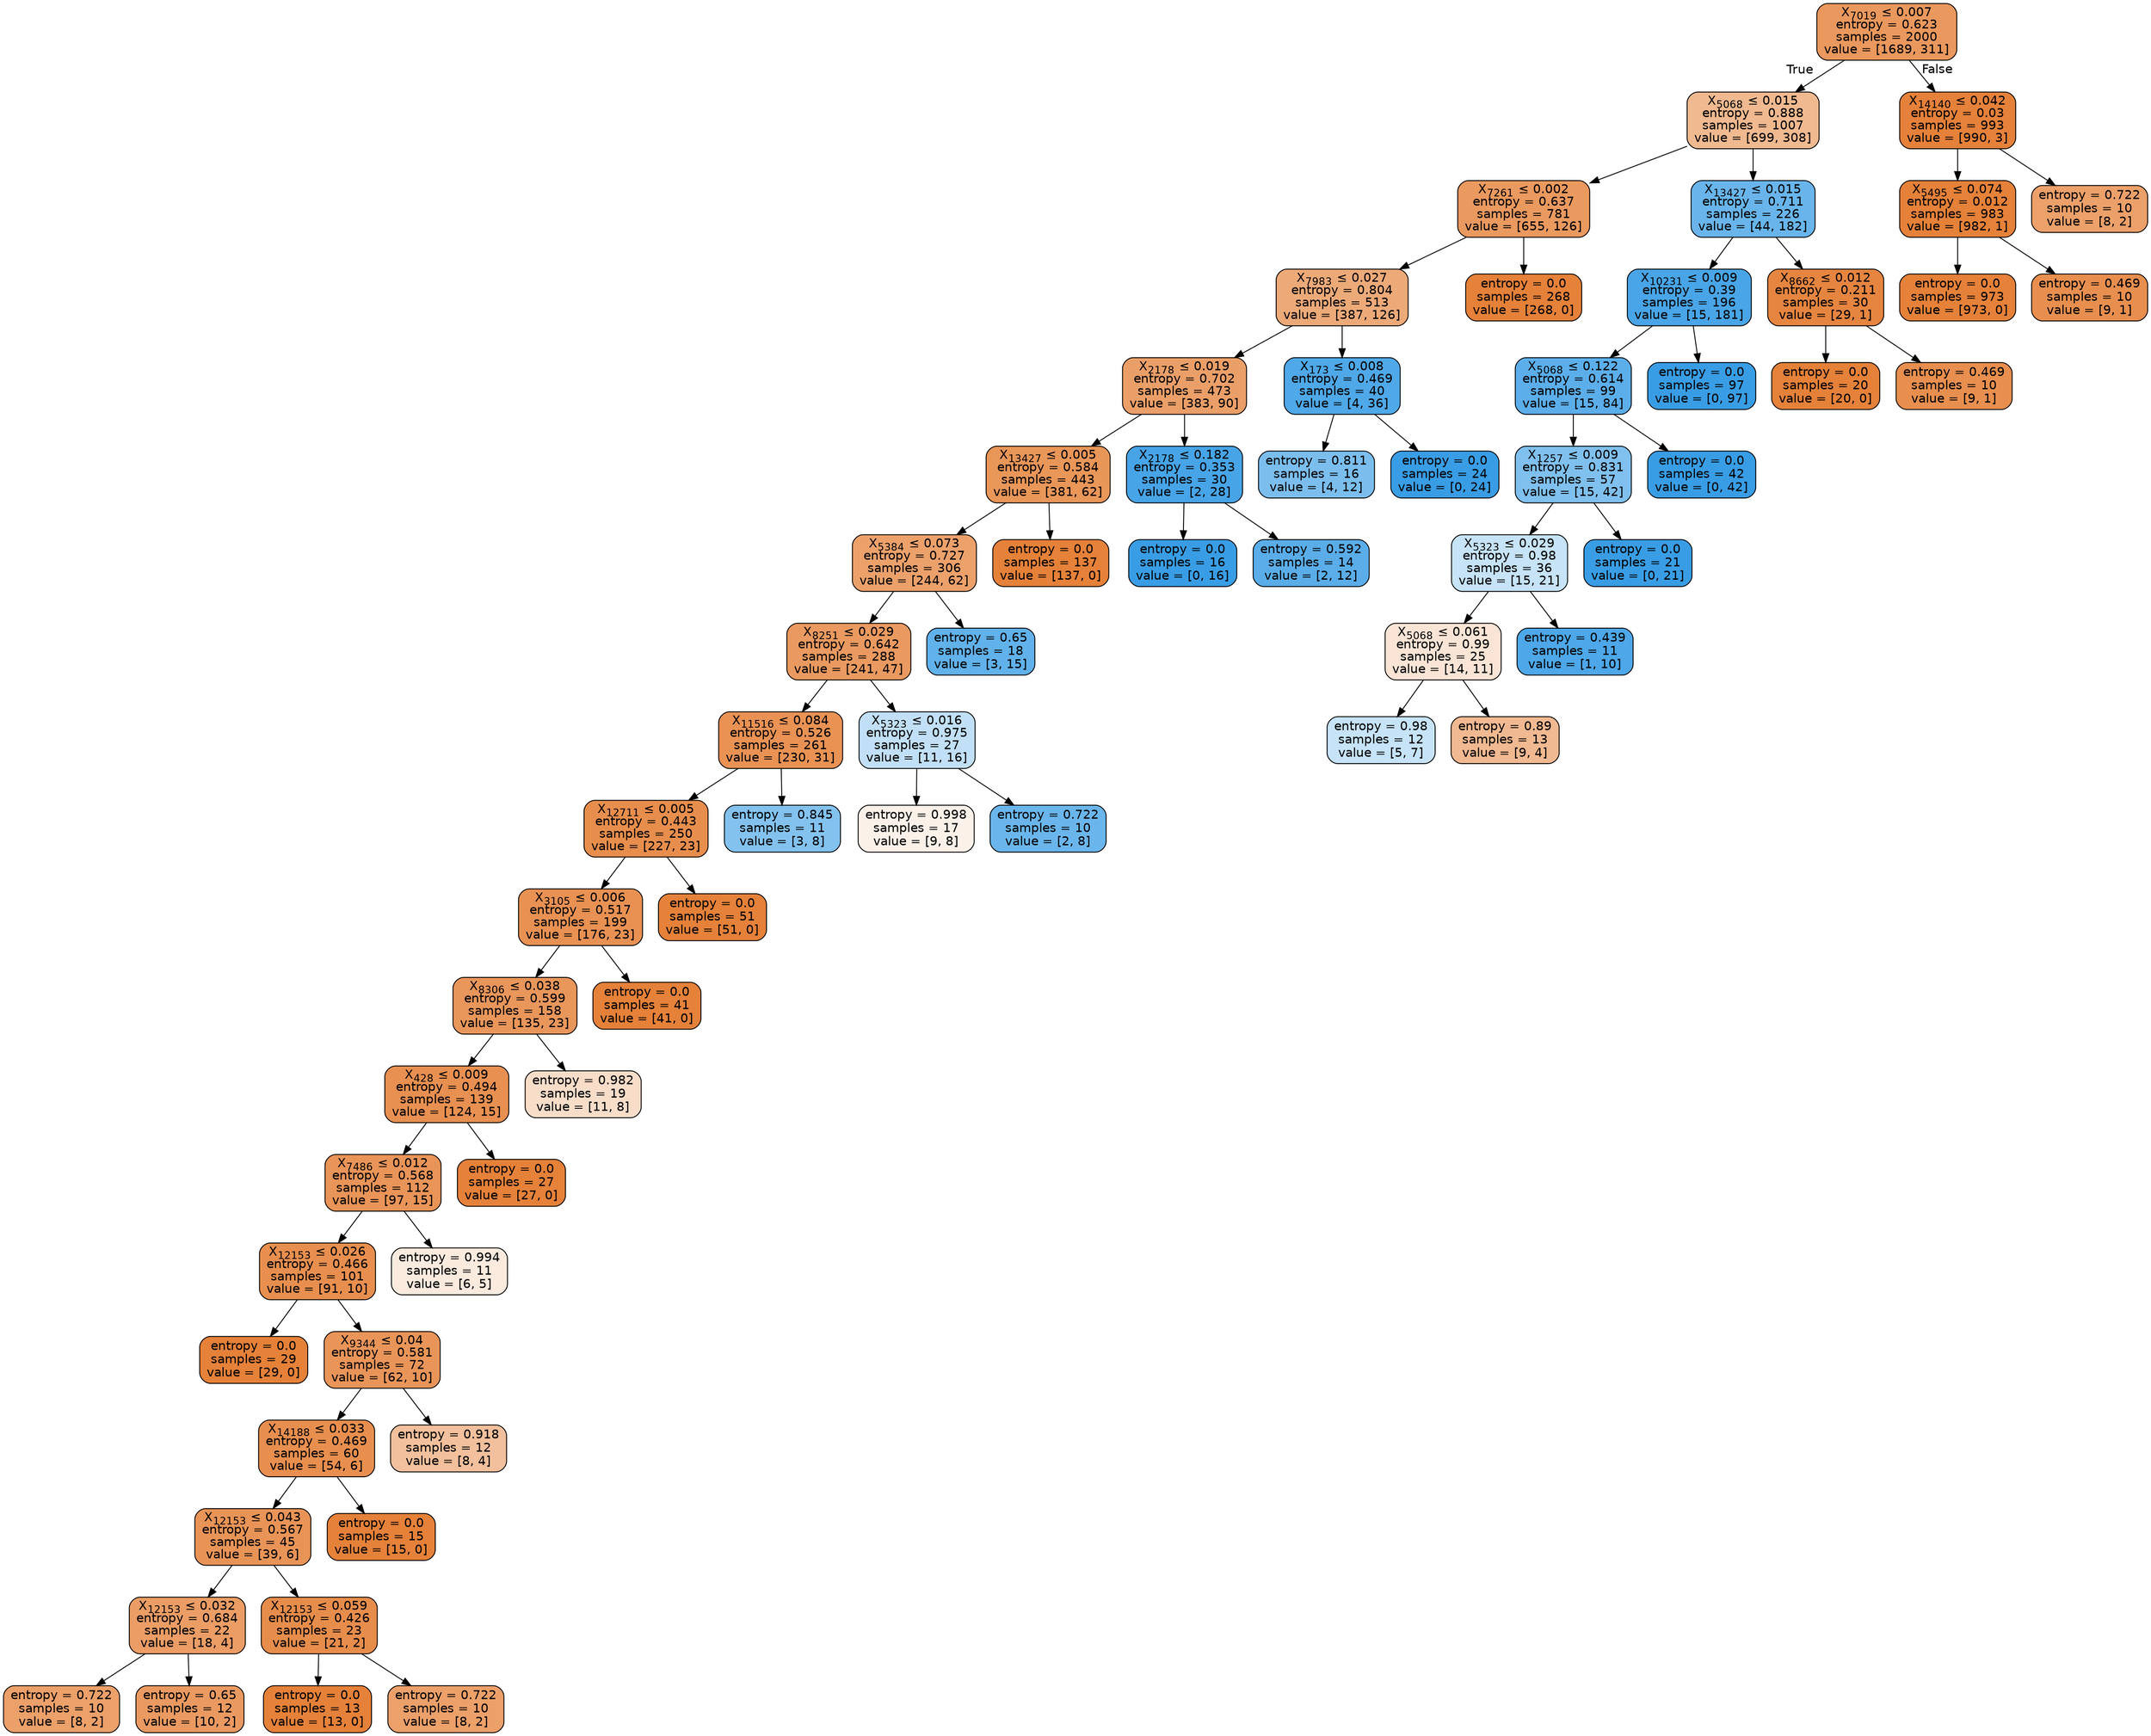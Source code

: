 digraph Tree {
node [shape=box, style="filled, rounded", color="black", fontname=helvetica] ;
edge [fontname=helvetica] ;
0 [label=<X<SUB>7019</SUB> &le; 0.007<br/>entropy = 0.623<br/>samples = 2000<br/>value = [1689, 311]>, fillcolor="#ea985d"] ;
1 [label=<X<SUB>5068</SUB> &le; 0.015<br/>entropy = 0.888<br/>samples = 1007<br/>value = [699, 308]>, fillcolor="#f0b990"] ;
0 -> 1 [labeldistance=2.5, labelangle=45, headlabel="True"] ;
2 [label=<X<SUB>7261</SUB> &le; 0.002<br/>entropy = 0.637<br/>samples = 781<br/>value = [655, 126]>, fillcolor="#ea995f"] ;
1 -> 2 ;
3 [label=<X<SUB>7983</SUB> &le; 0.027<br/>entropy = 0.804<br/>samples = 513<br/>value = [387, 126]>, fillcolor="#edaa79"] ;
2 -> 3 ;
4 [label=<X<SUB>2178</SUB> &le; 0.019<br/>entropy = 0.702<br/>samples = 473<br/>value = [383, 90]>, fillcolor="#eb9f68"] ;
3 -> 4 ;
5 [label=<X<SUB>13427</SUB> &le; 0.005<br/>entropy = 0.584<br/>samples = 443<br/>value = [381, 62]>, fillcolor="#e99659"] ;
4 -> 5 ;
6 [label=<X<SUB>5384</SUB> &le; 0.073<br/>entropy = 0.727<br/>samples = 306<br/>value = [244, 62]>, fillcolor="#eca16b"] ;
5 -> 6 ;
7 [label=<X<SUB>8251</SUB> &le; 0.029<br/>entropy = 0.642<br/>samples = 288<br/>value = [241, 47]>, fillcolor="#ea9a60"] ;
6 -> 7 ;
8 [label=<X<SUB>11516</SUB> &le; 0.084<br/>entropy = 0.526<br/>samples = 261<br/>value = [230, 31]>, fillcolor="#e99254"] ;
7 -> 8 ;
9 [label=<X<SUB>12711</SUB> &le; 0.005<br/>entropy = 0.443<br/>samples = 250<br/>value = [227, 23]>, fillcolor="#e88e4d"] ;
8 -> 9 ;
10 [label=<X<SUB>3105</SUB> &le; 0.006<br/>entropy = 0.517<br/>samples = 199<br/>value = [176, 23]>, fillcolor="#e89153"] ;
9 -> 10 ;
11 [label=<X<SUB>8306</SUB> &le; 0.038<br/>entropy = 0.599<br/>samples = 158<br/>value = [135, 23]>, fillcolor="#e9965b"] ;
10 -> 11 ;
12 [label=<X<SUB>428</SUB> &le; 0.009<br/>entropy = 0.494<br/>samples = 139<br/>value = [124, 15]>, fillcolor="#e89051"] ;
11 -> 12 ;
13 [label=<X<SUB>7486</SUB> &le; 0.012<br/>entropy = 0.568<br/>samples = 112<br/>value = [97, 15]>, fillcolor="#e99458"] ;
12 -> 13 ;
14 [label=<X<SUB>12153</SUB> &le; 0.026<br/>entropy = 0.466<br/>samples = 101<br/>value = [91, 10]>, fillcolor="#e88f4f"] ;
13 -> 14 ;
15 [label=<entropy = 0.0<br/>samples = 29<br/>value = [29, 0]>, fillcolor="#e58139"] ;
14 -> 15 ;
16 [label=<X<SUB>9344</SUB> &le; 0.04<br/>entropy = 0.581<br/>samples = 72<br/>value = [62, 10]>, fillcolor="#e99559"] ;
14 -> 16 ;
17 [label=<X<SUB>14188</SUB> &le; 0.033<br/>entropy = 0.469<br/>samples = 60<br/>value = [54, 6]>, fillcolor="#e88f4f"] ;
16 -> 17 ;
18 [label=<X<SUB>12153</SUB> &le; 0.043<br/>entropy = 0.567<br/>samples = 45<br/>value = [39, 6]>, fillcolor="#e99457"] ;
17 -> 18 ;
19 [label=<X<SUB>12153</SUB> &le; 0.032<br/>entropy = 0.684<br/>samples = 22<br/>value = [18, 4]>, fillcolor="#eb9d65"] ;
18 -> 19 ;
20 [label=<entropy = 0.722<br/>samples = 10<br/>value = [8, 2]>, fillcolor="#eca06a"] ;
19 -> 20 ;
21 [label=<entropy = 0.65<br/>samples = 12<br/>value = [10, 2]>, fillcolor="#ea9a61"] ;
19 -> 21 ;
22 [label=<X<SUB>12153</SUB> &le; 0.059<br/>entropy = 0.426<br/>samples = 23<br/>value = [21, 2]>, fillcolor="#e78d4c"] ;
18 -> 22 ;
23 [label=<entropy = 0.0<br/>samples = 13<br/>value = [13, 0]>, fillcolor="#e58139"] ;
22 -> 23 ;
24 [label=<entropy = 0.722<br/>samples = 10<br/>value = [8, 2]>, fillcolor="#eca06a"] ;
22 -> 24 ;
25 [label=<entropy = 0.0<br/>samples = 15<br/>value = [15, 0]>, fillcolor="#e58139"] ;
17 -> 25 ;
26 [label=<entropy = 0.918<br/>samples = 12<br/>value = [8, 4]>, fillcolor="#f2c09c"] ;
16 -> 26 ;
27 [label=<entropy = 0.994<br/>samples = 11<br/>value = [6, 5]>, fillcolor="#fbeade"] ;
13 -> 27 ;
28 [label=<entropy = 0.0<br/>samples = 27<br/>value = [27, 0]>, fillcolor="#e58139"] ;
12 -> 28 ;
29 [label=<entropy = 0.982<br/>samples = 19<br/>value = [11, 8]>, fillcolor="#f8ddc9"] ;
11 -> 29 ;
30 [label=<entropy = 0.0<br/>samples = 41<br/>value = [41, 0]>, fillcolor="#e58139"] ;
10 -> 30 ;
31 [label=<entropy = 0.0<br/>samples = 51<br/>value = [51, 0]>, fillcolor="#e58139"] ;
9 -> 31 ;
32 [label=<entropy = 0.845<br/>samples = 11<br/>value = [3, 8]>, fillcolor="#83c2ef"] ;
8 -> 32 ;
33 [label=<X<SUB>5323</SUB> &le; 0.016<br/>entropy = 0.975<br/>samples = 27<br/>value = [11, 16]>, fillcolor="#c1e0f7"] ;
7 -> 33 ;
34 [label=<entropy = 0.998<br/>samples = 17<br/>value = [9, 8]>, fillcolor="#fcf1e9"] ;
33 -> 34 ;
35 [label=<entropy = 0.722<br/>samples = 10<br/>value = [2, 8]>, fillcolor="#6ab6ec"] ;
33 -> 35 ;
36 [label=<entropy = 0.65<br/>samples = 18<br/>value = [3, 15]>, fillcolor="#61b1ea"] ;
6 -> 36 ;
37 [label=<entropy = 0.0<br/>samples = 137<br/>value = [137, 0]>, fillcolor="#e58139"] ;
5 -> 37 ;
38 [label=<X<SUB>2178</SUB> &le; 0.182<br/>entropy = 0.353<br/>samples = 30<br/>value = [2, 28]>, fillcolor="#47a4e7"] ;
4 -> 38 ;
39 [label=<entropy = 0.0<br/>samples = 16<br/>value = [0, 16]>, fillcolor="#399de5"] ;
38 -> 39 ;
40 [label=<entropy = 0.592<br/>samples = 14<br/>value = [2, 12]>, fillcolor="#5aade9"] ;
38 -> 40 ;
41 [label=<X<SUB>173</SUB> &le; 0.008<br/>entropy = 0.469<br/>samples = 40<br/>value = [4, 36]>, fillcolor="#4fa8e8"] ;
3 -> 41 ;
42 [label=<entropy = 0.811<br/>samples = 16<br/>value = [4, 12]>, fillcolor="#7bbeee"] ;
41 -> 42 ;
43 [label=<entropy = 0.0<br/>samples = 24<br/>value = [0, 24]>, fillcolor="#399de5"] ;
41 -> 43 ;
44 [label=<entropy = 0.0<br/>samples = 268<br/>value = [268, 0]>, fillcolor="#e58139"] ;
2 -> 44 ;
45 [label=<X<SUB>13427</SUB> &le; 0.015<br/>entropy = 0.711<br/>samples = 226<br/>value = [44, 182]>, fillcolor="#69b5eb"] ;
1 -> 45 ;
46 [label=<X<SUB>10231</SUB> &le; 0.009<br/>entropy = 0.39<br/>samples = 196<br/>value = [15, 181]>, fillcolor="#49a5e7"] ;
45 -> 46 ;
47 [label=<X<SUB>5068</SUB> &le; 0.122<br/>entropy = 0.614<br/>samples = 99<br/>value = [15, 84]>, fillcolor="#5caeea"] ;
46 -> 47 ;
48 [label=<X<SUB>1257</SUB> &le; 0.009<br/>entropy = 0.831<br/>samples = 57<br/>value = [15, 42]>, fillcolor="#80c0ee"] ;
47 -> 48 ;
49 [label=<X<SUB>5323</SUB> &le; 0.029<br/>entropy = 0.98<br/>samples = 36<br/>value = [15, 21]>, fillcolor="#c6e3f8"] ;
48 -> 49 ;
50 [label=<X<SUB>5068</SUB> &le; 0.061<br/>entropy = 0.99<br/>samples = 25<br/>value = [14, 11]>, fillcolor="#f9e4d5"] ;
49 -> 50 ;
51 [label=<entropy = 0.98<br/>samples = 12<br/>value = [5, 7]>, fillcolor="#c6e3f8"] ;
50 -> 51 ;
52 [label=<entropy = 0.89<br/>samples = 13<br/>value = [9, 4]>, fillcolor="#f1b991"] ;
50 -> 52 ;
53 [label=<entropy = 0.439<br/>samples = 11<br/>value = [1, 10]>, fillcolor="#4da7e8"] ;
49 -> 53 ;
54 [label=<entropy = 0.0<br/>samples = 21<br/>value = [0, 21]>, fillcolor="#399de5"] ;
48 -> 54 ;
55 [label=<entropy = 0.0<br/>samples = 42<br/>value = [0, 42]>, fillcolor="#399de5"] ;
47 -> 55 ;
56 [label=<entropy = 0.0<br/>samples = 97<br/>value = [0, 97]>, fillcolor="#399de5"] ;
46 -> 56 ;
57 [label=<X<SUB>8662</SUB> &le; 0.012<br/>entropy = 0.211<br/>samples = 30<br/>value = [29, 1]>, fillcolor="#e68540"] ;
45 -> 57 ;
58 [label=<entropy = 0.0<br/>samples = 20<br/>value = [20, 0]>, fillcolor="#e58139"] ;
57 -> 58 ;
59 [label=<entropy = 0.469<br/>samples = 10<br/>value = [9, 1]>, fillcolor="#e88f4f"] ;
57 -> 59 ;
60 [label=<X<SUB>14140</SUB> &le; 0.042<br/>entropy = 0.03<br/>samples = 993<br/>value = [990, 3]>, fillcolor="#e5813a"] ;
0 -> 60 [labeldistance=2.5, labelangle=-45, headlabel="False"] ;
61 [label=<X<SUB>5495</SUB> &le; 0.074<br/>entropy = 0.012<br/>samples = 983<br/>value = [982, 1]>, fillcolor="#e58139"] ;
60 -> 61 ;
62 [label=<entropy = 0.0<br/>samples = 973<br/>value = [973, 0]>, fillcolor="#e58139"] ;
61 -> 62 ;
63 [label=<entropy = 0.469<br/>samples = 10<br/>value = [9, 1]>, fillcolor="#e88f4f"] ;
61 -> 63 ;
64 [label=<entropy = 0.722<br/>samples = 10<br/>value = [8, 2]>, fillcolor="#eca06a"] ;
60 -> 64 ;
}